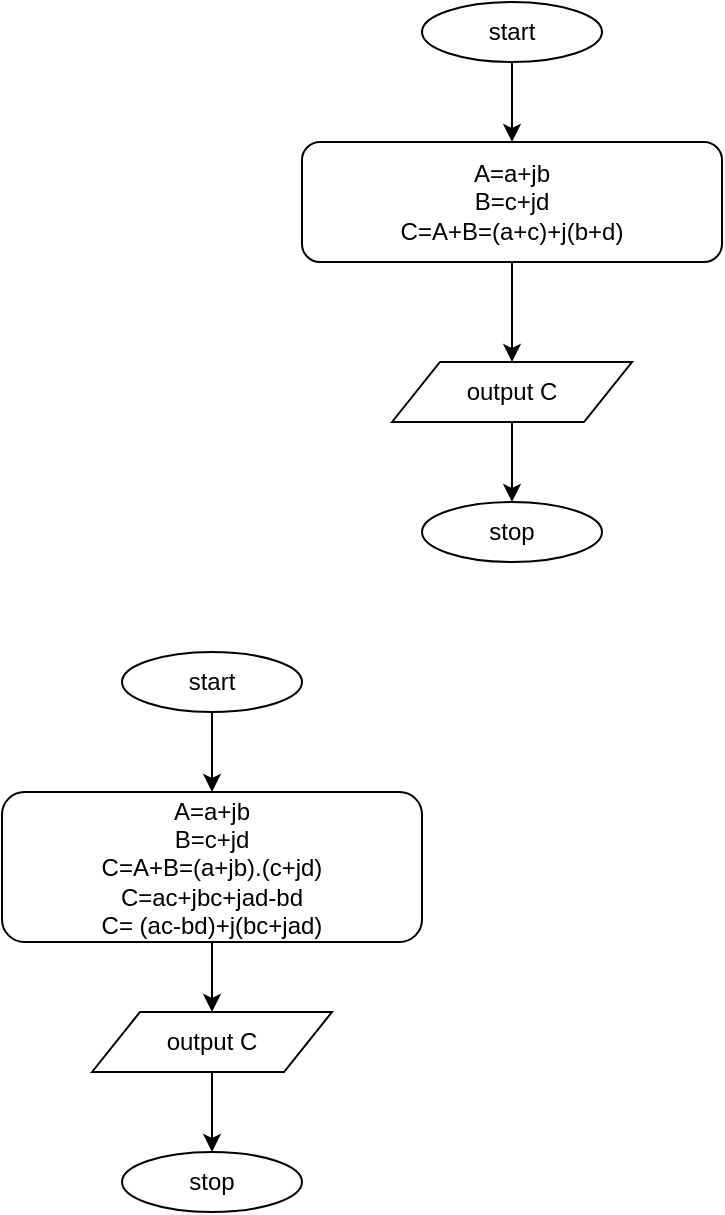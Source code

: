 <mxfile version="13.4.6" type="onedrive"><diagram id="tQLW7_6tMxo0rm1gV6qF" name="Page-1"><mxGraphModel dx="1038" dy="497" grid="1" gridSize="10" guides="1" tooltips="1" connect="1" arrows="1" fold="1" page="1" pageScale="1" pageWidth="827" pageHeight="1169" math="0" shadow="0"><root><mxCell id="0"/><mxCell id="1" parent="0"/><mxCell id="2DPAvTKgMX4JsrFb_5Og-5" style="edgeStyle=orthogonalEdgeStyle;rounded=0;orthogonalLoop=1;jettySize=auto;html=1;exitX=0.5;exitY=1;exitDx=0;exitDy=0;entryX=0.5;entryY=0;entryDx=0;entryDy=0;" parent="1" source="2DPAvTKgMX4JsrFb_5Og-1" target="2DPAvTKgMX4JsrFb_5Og-3" edge="1"><mxGeometry relative="1" as="geometry"/></mxCell><mxCell id="2DPAvTKgMX4JsrFb_5Og-1" value="start" style="ellipse;whiteSpace=wrap;html=1;" parent="1" vertex="1"><mxGeometry x="320" y="120" width="90" height="30" as="geometry"/></mxCell><mxCell id="2DPAvTKgMX4JsrFb_5Og-2" value="stop" style="ellipse;whiteSpace=wrap;html=1;" parent="1" vertex="1"><mxGeometry x="320" y="370" width="90" height="30" as="geometry"/></mxCell><mxCell id="2DPAvTKgMX4JsrFb_5Og-6" style="edgeStyle=orthogonalEdgeStyle;rounded=0;orthogonalLoop=1;jettySize=auto;html=1;exitX=0.5;exitY=1;exitDx=0;exitDy=0;entryX=0.5;entryY=0;entryDx=0;entryDy=0;" parent="1" source="2DPAvTKgMX4JsrFb_5Og-3" target="2DPAvTKgMX4JsrFb_5Og-4" edge="1"><mxGeometry relative="1" as="geometry"/></mxCell><mxCell id="2DPAvTKgMX4JsrFb_5Og-3" value="A=a+jb&lt;br&gt;B=c+jd&lt;br&gt;C=A+B=(a+c)+j(b+d)" style="rounded=1;whiteSpace=wrap;html=1;" parent="1" vertex="1"><mxGeometry x="260" y="190" width="210" height="60" as="geometry"/></mxCell><mxCell id="2DPAvTKgMX4JsrFb_5Og-7" style="edgeStyle=orthogonalEdgeStyle;rounded=0;orthogonalLoop=1;jettySize=auto;html=1;exitX=0.5;exitY=1;exitDx=0;exitDy=0;entryX=0.5;entryY=0;entryDx=0;entryDy=0;" parent="1" source="2DPAvTKgMX4JsrFb_5Og-4" target="2DPAvTKgMX4JsrFb_5Og-2" edge="1"><mxGeometry relative="1" as="geometry"/></mxCell><mxCell id="2DPAvTKgMX4JsrFb_5Og-4" value="output C" style="shape=parallelogram;perimeter=parallelogramPerimeter;whiteSpace=wrap;html=1;" parent="1" vertex="1"><mxGeometry x="305" y="300" width="120" height="30" as="geometry"/></mxCell><mxCell id="2DPAvTKgMX4JsrFb_5Og-8" style="edgeStyle=orthogonalEdgeStyle;rounded=0;orthogonalLoop=1;jettySize=auto;html=1;exitX=0.5;exitY=1;exitDx=0;exitDy=0;entryX=0.5;entryY=0;entryDx=0;entryDy=0;" parent="1" source="2DPAvTKgMX4JsrFb_5Og-9" target="2DPAvTKgMX4JsrFb_5Og-12" edge="1"><mxGeometry relative="1" as="geometry"/></mxCell><mxCell id="2DPAvTKgMX4JsrFb_5Og-9" value="start" style="ellipse;whiteSpace=wrap;html=1;" parent="1" vertex="1"><mxGeometry x="170" y="445" width="90" height="30" as="geometry"/></mxCell><mxCell id="2DPAvTKgMX4JsrFb_5Og-10" value="stop" style="ellipse;whiteSpace=wrap;html=1;" parent="1" vertex="1"><mxGeometry x="170" y="695" width="90" height="30" as="geometry"/></mxCell><mxCell id="2DPAvTKgMX4JsrFb_5Og-11" style="edgeStyle=orthogonalEdgeStyle;rounded=0;orthogonalLoop=1;jettySize=auto;html=1;exitX=0.5;exitY=1;exitDx=0;exitDy=0;entryX=0.5;entryY=0;entryDx=0;entryDy=0;" parent="1" source="2DPAvTKgMX4JsrFb_5Og-12" target="2DPAvTKgMX4JsrFb_5Og-14" edge="1"><mxGeometry relative="1" as="geometry"/></mxCell><mxCell id="2DPAvTKgMX4JsrFb_5Og-12" value="A=a+jb&lt;br&gt;B=c+jd&lt;br&gt;C=A+B=(a+jb).(c+jd)&lt;br&gt;C=ac+jbc+jad-bd&lt;br&gt;C= (ac-bd)+j(bc+jad)" style="rounded=1;whiteSpace=wrap;html=1;" parent="1" vertex="1"><mxGeometry x="110" y="515" width="210" height="75" as="geometry"/></mxCell><mxCell id="2DPAvTKgMX4JsrFb_5Og-13" style="edgeStyle=orthogonalEdgeStyle;rounded=0;orthogonalLoop=1;jettySize=auto;html=1;exitX=0.5;exitY=1;exitDx=0;exitDy=0;entryX=0.5;entryY=0;entryDx=0;entryDy=0;" parent="1" source="2DPAvTKgMX4JsrFb_5Og-14" target="2DPAvTKgMX4JsrFb_5Og-10" edge="1"><mxGeometry relative="1" as="geometry"/></mxCell><mxCell id="2DPAvTKgMX4JsrFb_5Og-14" value="output C" style="shape=parallelogram;perimeter=parallelogramPerimeter;whiteSpace=wrap;html=1;" parent="1" vertex="1"><mxGeometry x="155" y="625" width="120" height="30" as="geometry"/></mxCell></root></mxGraphModel></diagram></mxfile>